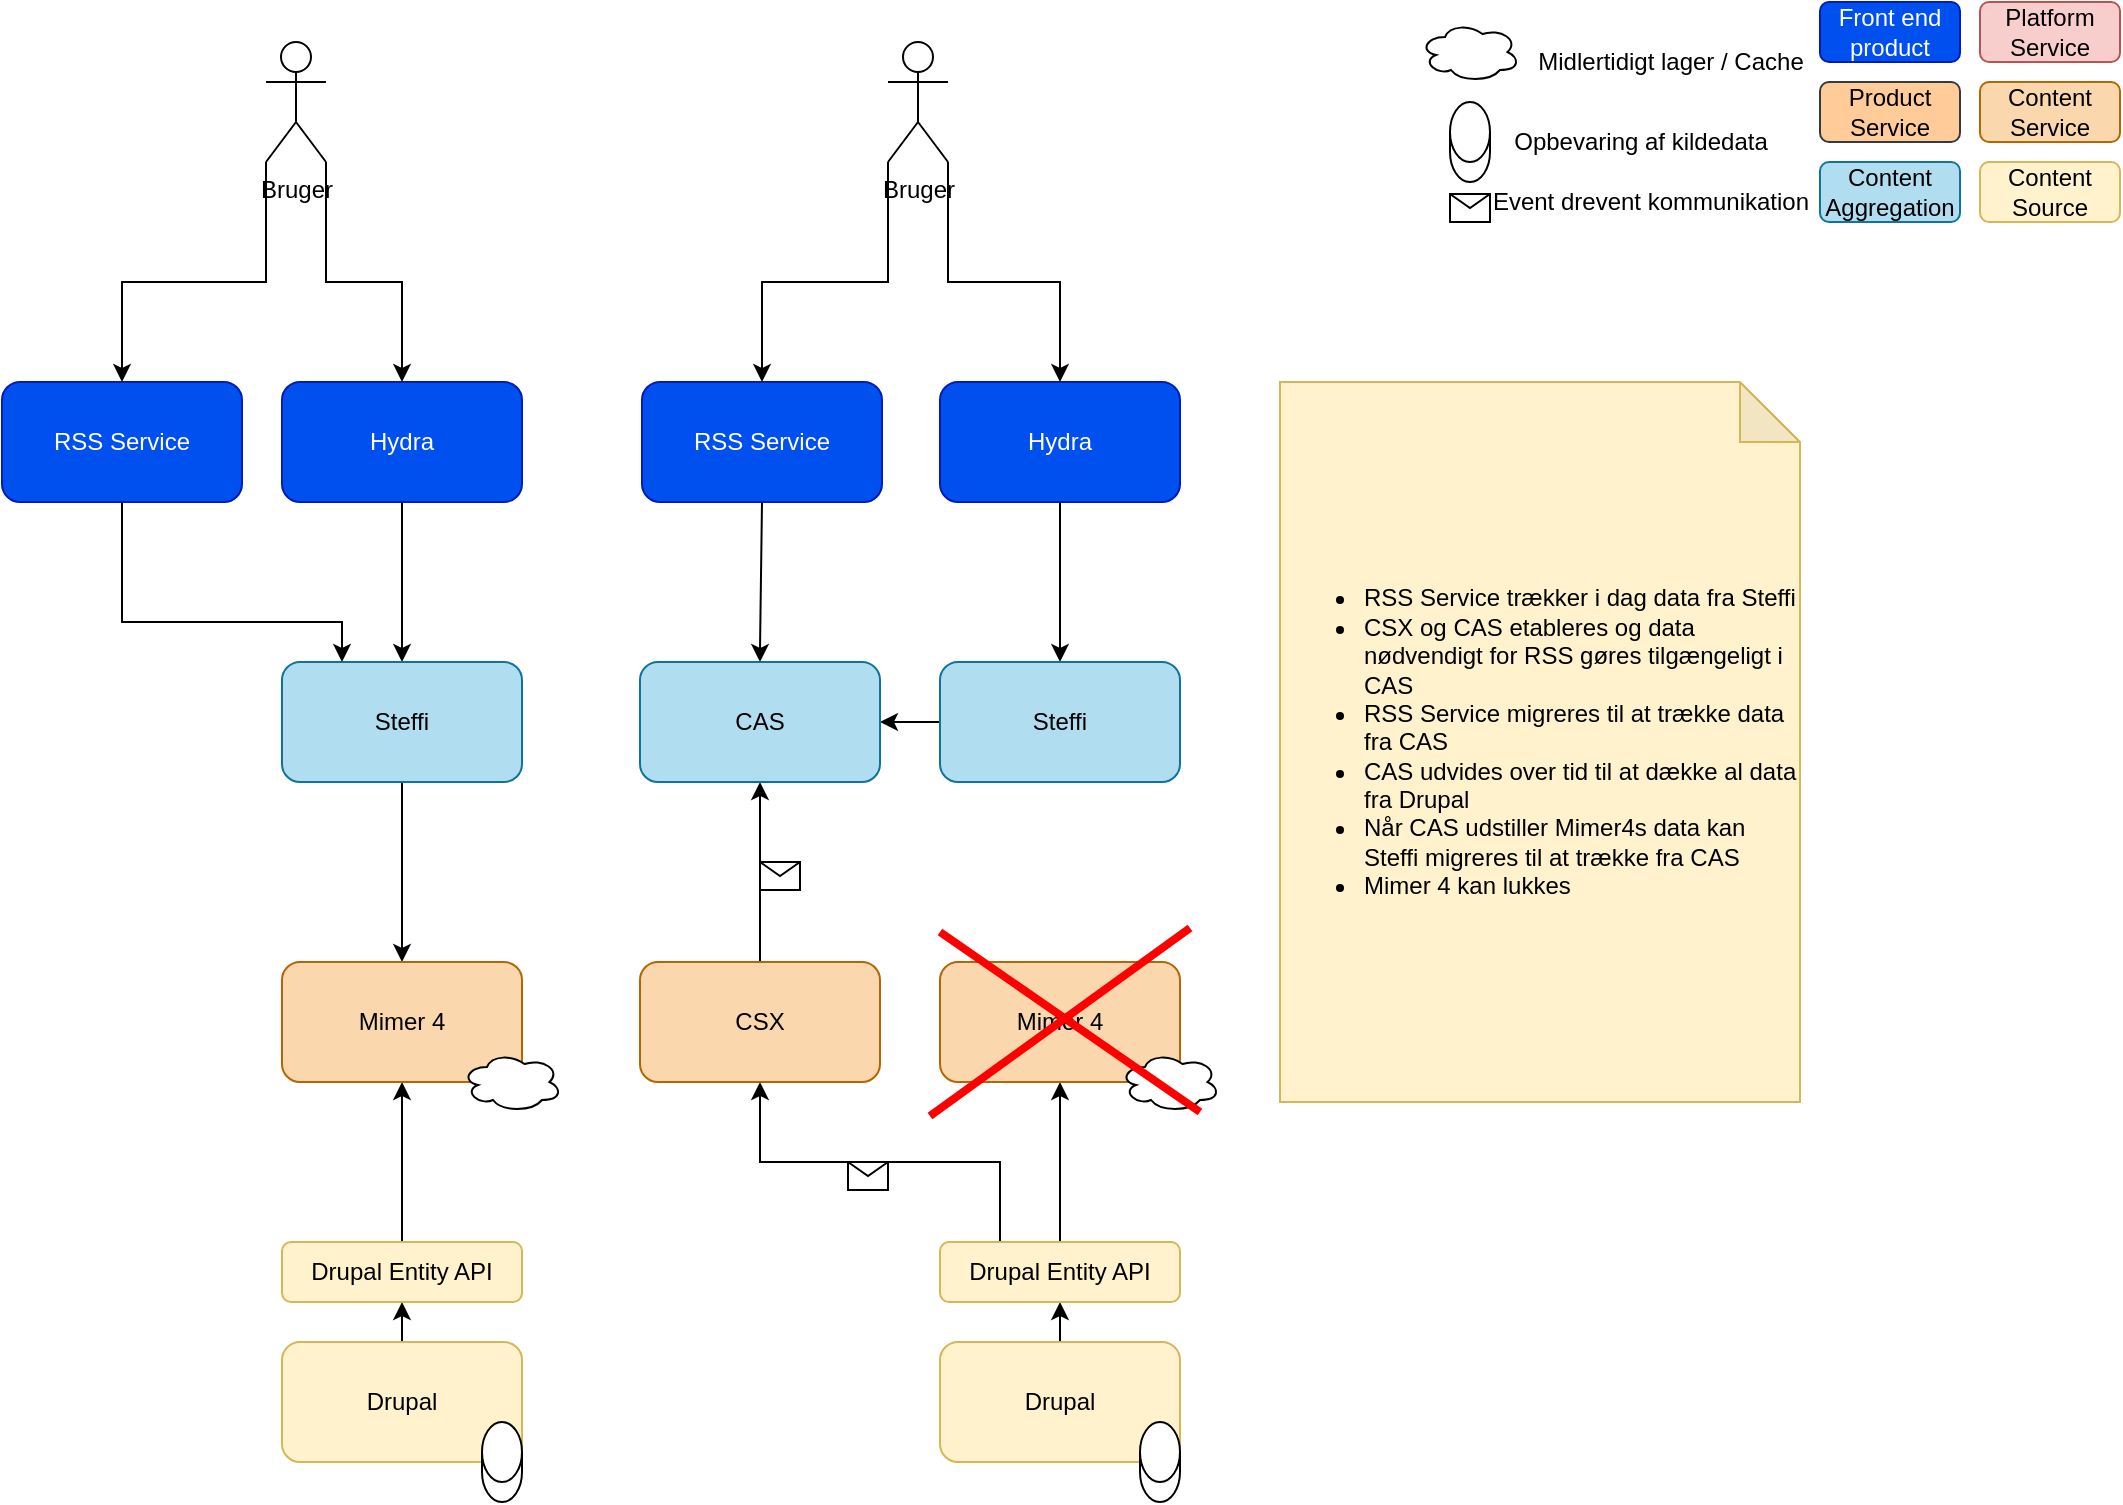<mxfile version="15.9.6" type="github">
  <diagram id="jmcXrmn8KbR-PX1Stm4x" name="Page-1">
    <mxGraphModel dx="1422" dy="794" grid="1" gridSize="10" guides="1" tooltips="1" connect="1" arrows="1" fold="1" page="1" pageScale="1" pageWidth="1169" pageHeight="827" math="0" shadow="0">
      <root>
        <mxCell id="0" />
        <mxCell id="1" parent="0" />
        <mxCell id="4BAr5wa8gltEw5_P-PHC-2" style="edgeStyle=orthogonalEdgeStyle;rounded=0;orthogonalLoop=1;jettySize=auto;html=1;exitX=0.5;exitY=0;exitDx=0;exitDy=0;entryX=0.5;entryY=1;entryDx=0;entryDy=0;" edge="1" parent="1" source="4BAr5wa8gltEw5_P-PHC-4" target="4BAr5wa8gltEw5_P-PHC-7">
          <mxGeometry relative="1" as="geometry" />
        </mxCell>
        <mxCell id="4BAr5wa8gltEw5_P-PHC-4" value="Drupal" style="rounded=1;whiteSpace=wrap;html=1;fillColor=#fff2cc;strokeColor=#d6b656;fontColor=default;" vertex="1" parent="1">
          <mxGeometry x="181" y="680" width="120" height="60" as="geometry" />
        </mxCell>
        <mxCell id="4BAr5wa8gltEw5_P-PHC-5" style="edgeStyle=orthogonalEdgeStyle;rounded=0;orthogonalLoop=1;jettySize=auto;html=1;exitX=0.5;exitY=0;exitDx=0;exitDy=0;entryX=0.5;entryY=1;entryDx=0;entryDy=0;" edge="1" parent="1" source="4BAr5wa8gltEw5_P-PHC-7" target="4BAr5wa8gltEw5_P-PHC-9">
          <mxGeometry relative="1" as="geometry" />
        </mxCell>
        <mxCell id="4BAr5wa8gltEw5_P-PHC-7" value="Drupal Entity API" style="rounded=1;whiteSpace=wrap;html=1;fillColor=#fff2cc;strokeColor=#d6b656;" vertex="1" parent="1">
          <mxGeometry x="181" y="630" width="120" height="30" as="geometry" />
        </mxCell>
        <mxCell id="4BAr5wa8gltEw5_P-PHC-8" style="edgeStyle=orthogonalEdgeStyle;rounded=0;orthogonalLoop=1;jettySize=auto;html=1;exitX=0.5;exitY=1;exitDx=0;exitDy=0;entryX=0.5;entryY=0;entryDx=0;entryDy=0;" edge="1" parent="1" source="4BAr5wa8gltEw5_P-PHC-11" target="4BAr5wa8gltEw5_P-PHC-9">
          <mxGeometry relative="1" as="geometry" />
        </mxCell>
        <mxCell id="4BAr5wa8gltEw5_P-PHC-9" value="Mimer 4" style="rounded=1;whiteSpace=wrap;html=1;fillColor=#fad7ac;strokeColor=#b46504;" vertex="1" parent="1">
          <mxGeometry x="181" y="490" width="120" height="60" as="geometry" />
        </mxCell>
        <mxCell id="4BAr5wa8gltEw5_P-PHC-10" style="edgeStyle=orthogonalEdgeStyle;rounded=0;orthogonalLoop=1;jettySize=auto;html=1;exitX=0.5;exitY=1;exitDx=0;exitDy=0;entryX=0.5;entryY=0;entryDx=0;entryDy=0;" edge="1" parent="1" source="4BAr5wa8gltEw5_P-PHC-13" target="4BAr5wa8gltEw5_P-PHC-11">
          <mxGeometry relative="1" as="geometry" />
        </mxCell>
        <mxCell id="4BAr5wa8gltEw5_P-PHC-11" value="Steffi" style="rounded=1;whiteSpace=wrap;html=1;fillColor=#b1ddf0;strokeColor=#10739e;fontColor=default;" vertex="1" parent="1">
          <mxGeometry x="181" y="340" width="120" height="60" as="geometry" />
        </mxCell>
        <mxCell id="4BAr5wa8gltEw5_P-PHC-13" value="Hydra" style="rounded=1;whiteSpace=wrap;html=1;fillColor=#0050ef;strokeColor=#001DBC;fontColor=#ffffff;" vertex="1" parent="1">
          <mxGeometry x="181" y="200" width="120" height="60" as="geometry" />
        </mxCell>
        <mxCell id="4BAr5wa8gltEw5_P-PHC-28" value="" style="shape=cylinder3;whiteSpace=wrap;html=1;boundedLbl=1;backgroundOutline=1;size=15;" vertex="1" parent="1">
          <mxGeometry x="281" y="720" width="20" height="40" as="geometry" />
        </mxCell>
        <mxCell id="4BAr5wa8gltEw5_P-PHC-40" value="" style="ellipse;shape=cloud;whiteSpace=wrap;html=1;" vertex="1" parent="1">
          <mxGeometry x="271" y="535" width="50" height="30" as="geometry" />
        </mxCell>
        <mxCell id="4BAr5wa8gltEw5_P-PHC-53" style="edgeStyle=orthogonalEdgeStyle;rounded=0;jumpStyle=arc;orthogonalLoop=1;jettySize=auto;html=1;entryX=0.5;entryY=0;entryDx=0;entryDy=0;exitX=1;exitY=1;exitDx=0;exitDy=0;exitPerimeter=0;" edge="1" parent="1" source="4BAr5wa8gltEw5_P-PHC-56" target="4BAr5wa8gltEw5_P-PHC-13">
          <mxGeometry relative="1" as="geometry">
            <mxPoint x="311" y="150" as="sourcePoint" />
            <Array as="points">
              <mxPoint x="203" y="150" />
              <mxPoint x="241" y="150" />
            </Array>
          </mxGeometry>
        </mxCell>
        <mxCell id="4BAr5wa8gltEw5_P-PHC-55" style="edgeStyle=orthogonalEdgeStyle;rounded=0;orthogonalLoop=1;jettySize=auto;html=1;exitX=0;exitY=1;exitDx=0;exitDy=0;exitPerimeter=0;entryX=0.5;entryY=0;entryDx=0;entryDy=0;" edge="1" parent="1" source="4BAr5wa8gltEw5_P-PHC-56" target="4BAr5wa8gltEw5_P-PHC-58">
          <mxGeometry relative="1" as="geometry">
            <Array as="points">
              <mxPoint x="173" y="150" />
              <mxPoint x="101" y="150" />
            </Array>
          </mxGeometry>
        </mxCell>
        <mxCell id="4BAr5wa8gltEw5_P-PHC-56" value="Bruger" style="shape=umlActor;verticalLabelPosition=bottom;verticalAlign=top;html=1;outlineConnect=0;" vertex="1" parent="1">
          <mxGeometry x="173" y="30" width="30" height="60" as="geometry" />
        </mxCell>
        <mxCell id="4BAr5wa8gltEw5_P-PHC-57" style="edgeStyle=orthogonalEdgeStyle;rounded=0;orthogonalLoop=1;jettySize=auto;html=1;exitX=0.5;exitY=1;exitDx=0;exitDy=0;entryX=0.25;entryY=0;entryDx=0;entryDy=0;jumpStyle=arc;" edge="1" parent="1" source="4BAr5wa8gltEw5_P-PHC-58" target="4BAr5wa8gltEw5_P-PHC-11">
          <mxGeometry relative="1" as="geometry">
            <Array as="points">
              <mxPoint x="101" y="320" />
              <mxPoint x="211" y="320" />
            </Array>
          </mxGeometry>
        </mxCell>
        <mxCell id="4BAr5wa8gltEw5_P-PHC-58" value="RSS Service" style="rounded=1;whiteSpace=wrap;html=1;fillColor=#0050ef;strokeColor=#001DBC;fontColor=#ffffff;" vertex="1" parent="1">
          <mxGeometry x="41" y="200" width="120" height="60" as="geometry" />
        </mxCell>
        <mxCell id="4BAr5wa8gltEw5_P-PHC-71" value="" style="ellipse;shape=cloud;whiteSpace=wrap;html=1;fillColor=default;strokeColor=default;fontColor=default;" vertex="1" parent="1">
          <mxGeometry x="750" y="20" width="50" height="30" as="geometry" />
        </mxCell>
        <mxCell id="4BAr5wa8gltEw5_P-PHC-72" value="" style="shape=cylinder3;whiteSpace=wrap;html=1;boundedLbl=1;backgroundOutline=1;size=15;fillColor=default;strokeColor=default;fontColor=default;" vertex="1" parent="1">
          <mxGeometry x="765" y="60" width="20" height="40" as="geometry" />
        </mxCell>
        <mxCell id="4BAr5wa8gltEw5_P-PHC-73" value="Opbevaring af kildedata" style="text;html=1;align=center;verticalAlign=middle;resizable=0;points=[];autosize=1;strokeColor=none;fillColor=none;fontColor=default;" vertex="1" parent="1">
          <mxGeometry x="790" y="70" width="140" height="20" as="geometry" />
        </mxCell>
        <mxCell id="4BAr5wa8gltEw5_P-PHC-74" value="Midlertidigt lager / Cache" style="text;html=1;align=center;verticalAlign=middle;resizable=0;points=[];autosize=1;strokeColor=none;fillColor=none;fontColor=default;" vertex="1" parent="1">
          <mxGeometry x="800" y="30" width="150" height="20" as="geometry" />
        </mxCell>
        <mxCell id="4BAr5wa8gltEw5_P-PHC-75" value="Front end product" style="rounded=1;whiteSpace=wrap;html=1;fillColor=#0050ef;strokeColor=#001DBC;fontColor=#ffffff;" vertex="1" parent="1">
          <mxGeometry x="950" y="10" width="70" height="30" as="geometry" />
        </mxCell>
        <mxCell id="4BAr5wa8gltEw5_P-PHC-76" value="Product Service" style="rounded=1;whiteSpace=wrap;html=1;fillColor=#ffcc99;strokeColor=#36393d;fontColor=default;" vertex="1" parent="1">
          <mxGeometry x="950" y="50" width="70" height="30" as="geometry" />
        </mxCell>
        <mxCell id="4BAr5wa8gltEw5_P-PHC-77" value="Content Aggregation" style="rounded=1;whiteSpace=wrap;html=1;fillColor=#b1ddf0;strokeColor=#10739e;fontColor=default;" vertex="1" parent="1">
          <mxGeometry x="950" y="90" width="70" height="30" as="geometry" />
        </mxCell>
        <mxCell id="4BAr5wa8gltEw5_P-PHC-78" value="Platform Service" style="rounded=1;whiteSpace=wrap;html=1;fillColor=#f8cecc;strokeColor=#b85450;fontColor=default;" vertex="1" parent="1">
          <mxGeometry x="1030" y="10" width="70" height="30" as="geometry" />
        </mxCell>
        <mxCell id="4BAr5wa8gltEw5_P-PHC-79" value="Content Service" style="rounded=1;whiteSpace=wrap;html=1;fillColor=#fad7ac;strokeColor=#b46504;fontColor=default;" vertex="1" parent="1">
          <mxGeometry x="1030" y="50" width="70" height="30" as="geometry" />
        </mxCell>
        <mxCell id="4BAr5wa8gltEw5_P-PHC-80" value="Content Source" style="rounded=1;whiteSpace=wrap;html=1;fillColor=#fff2cc;strokeColor=#d6b656;fontColor=default;" vertex="1" parent="1">
          <mxGeometry x="1030" y="90" width="70" height="30" as="geometry" />
        </mxCell>
        <mxCell id="4BAr5wa8gltEw5_P-PHC-81" value="" style="shape=message;html=1;outlineConnect=0;fillColor=default;strokeColor=default;fontColor=default;" vertex="1" parent="1">
          <mxGeometry x="765" y="106" width="20" height="14" as="geometry" />
        </mxCell>
        <mxCell id="4BAr5wa8gltEw5_P-PHC-82" value="Event drevent kommunikation" style="text;html=1;align=center;verticalAlign=middle;resizable=0;points=[];autosize=1;strokeColor=none;fillColor=none;fontColor=default;" vertex="1" parent="1">
          <mxGeometry x="780" y="100" width="170" height="20" as="geometry" />
        </mxCell>
        <mxCell id="4BAr5wa8gltEw5_P-PHC-83" style="edgeStyle=orthogonalEdgeStyle;rounded=0;orthogonalLoop=1;jettySize=auto;html=1;exitX=0.5;exitY=0;exitDx=0;exitDy=0;entryX=0.5;entryY=1;entryDx=0;entryDy=0;" edge="1" parent="1" source="4BAr5wa8gltEw5_P-PHC-84" target="4BAr5wa8gltEw5_P-PHC-86">
          <mxGeometry relative="1" as="geometry" />
        </mxCell>
        <mxCell id="4BAr5wa8gltEw5_P-PHC-84" value="Drupal" style="rounded=1;whiteSpace=wrap;html=1;fillColor=#fff2cc;strokeColor=#d6b656;fontColor=default;" vertex="1" parent="1">
          <mxGeometry x="510" y="680" width="120" height="60" as="geometry" />
        </mxCell>
        <mxCell id="4BAr5wa8gltEw5_P-PHC-85" style="edgeStyle=orthogonalEdgeStyle;rounded=0;orthogonalLoop=1;jettySize=auto;html=1;exitX=0.5;exitY=0;exitDx=0;exitDy=0;entryX=0.5;entryY=1;entryDx=0;entryDy=0;" edge="1" parent="1" source="4BAr5wa8gltEw5_P-PHC-86" target="4BAr5wa8gltEw5_P-PHC-88">
          <mxGeometry relative="1" as="geometry" />
        </mxCell>
        <mxCell id="4BAr5wa8gltEw5_P-PHC-100" style="edgeStyle=orthogonalEdgeStyle;rounded=0;orthogonalLoop=1;jettySize=auto;html=1;exitX=0.25;exitY=0;exitDx=0;exitDy=0;entryX=0.5;entryY=1;entryDx=0;entryDy=0;" edge="1" parent="1" source="4BAr5wa8gltEw5_P-PHC-86" target="4BAr5wa8gltEw5_P-PHC-99">
          <mxGeometry relative="1" as="geometry" />
        </mxCell>
        <mxCell id="4BAr5wa8gltEw5_P-PHC-86" value="Drupal Entity API" style="rounded=1;whiteSpace=wrap;html=1;fillColor=#fff2cc;strokeColor=#d6b656;" vertex="1" parent="1">
          <mxGeometry x="510" y="630" width="120" height="30" as="geometry" />
        </mxCell>
        <mxCell id="4BAr5wa8gltEw5_P-PHC-88" value="Mimer 4" style="rounded=1;whiteSpace=wrap;html=1;fillColor=#fad7ac;strokeColor=#b46504;" vertex="1" parent="1">
          <mxGeometry x="510" y="490" width="120" height="60" as="geometry" />
        </mxCell>
        <mxCell id="4BAr5wa8gltEw5_P-PHC-89" style="edgeStyle=orthogonalEdgeStyle;rounded=0;orthogonalLoop=1;jettySize=auto;html=1;exitX=0.5;exitY=1;exitDx=0;exitDy=0;entryX=0.5;entryY=0;entryDx=0;entryDy=0;" edge="1" parent="1" source="4BAr5wa8gltEw5_P-PHC-91" target="4BAr5wa8gltEw5_P-PHC-90">
          <mxGeometry relative="1" as="geometry" />
        </mxCell>
        <mxCell id="4BAr5wa8gltEw5_P-PHC-103" style="edgeStyle=orthogonalEdgeStyle;rounded=0;orthogonalLoop=1;jettySize=auto;html=1;exitX=0;exitY=0.5;exitDx=0;exitDy=0;entryX=1;entryY=0.5;entryDx=0;entryDy=0;" edge="1" parent="1" source="4BAr5wa8gltEw5_P-PHC-90" target="4BAr5wa8gltEw5_P-PHC-101">
          <mxGeometry relative="1" as="geometry" />
        </mxCell>
        <mxCell id="4BAr5wa8gltEw5_P-PHC-90" value="Steffi" style="rounded=1;whiteSpace=wrap;html=1;fillColor=#b1ddf0;strokeColor=#10739e;fontColor=default;" vertex="1" parent="1">
          <mxGeometry x="510" y="340" width="120" height="60" as="geometry" />
        </mxCell>
        <mxCell id="4BAr5wa8gltEw5_P-PHC-91" value="Hydra" style="rounded=1;whiteSpace=wrap;html=1;fillColor=#0050ef;strokeColor=#001DBC;fontColor=#ffffff;" vertex="1" parent="1">
          <mxGeometry x="510" y="200" width="120" height="60" as="geometry" />
        </mxCell>
        <mxCell id="4BAr5wa8gltEw5_P-PHC-92" value="" style="shape=cylinder3;whiteSpace=wrap;html=1;boundedLbl=1;backgroundOutline=1;size=15;" vertex="1" parent="1">
          <mxGeometry x="610" y="720" width="20" height="40" as="geometry" />
        </mxCell>
        <mxCell id="4BAr5wa8gltEw5_P-PHC-93" value="" style="ellipse;shape=cloud;whiteSpace=wrap;html=1;" vertex="1" parent="1">
          <mxGeometry x="600" y="535" width="50" height="30" as="geometry" />
        </mxCell>
        <mxCell id="4BAr5wa8gltEw5_P-PHC-94" style="edgeStyle=orthogonalEdgeStyle;rounded=0;jumpStyle=arc;orthogonalLoop=1;jettySize=auto;html=1;entryX=0.5;entryY=0;entryDx=0;entryDy=0;exitX=1;exitY=1;exitDx=0;exitDy=0;exitPerimeter=0;" edge="1" parent="1" source="4BAr5wa8gltEw5_P-PHC-96" target="4BAr5wa8gltEw5_P-PHC-91">
          <mxGeometry relative="1" as="geometry">
            <mxPoint x="640" y="150" as="sourcePoint" />
            <Array as="points">
              <mxPoint x="514" y="150" />
              <mxPoint x="570" y="150" />
            </Array>
          </mxGeometry>
        </mxCell>
        <mxCell id="4BAr5wa8gltEw5_P-PHC-95" style="edgeStyle=orthogonalEdgeStyle;rounded=0;orthogonalLoop=1;jettySize=auto;html=1;exitX=0;exitY=1;exitDx=0;exitDy=0;exitPerimeter=0;entryX=0.5;entryY=0;entryDx=0;entryDy=0;" edge="1" parent="1" source="4BAr5wa8gltEw5_P-PHC-96" target="4BAr5wa8gltEw5_P-PHC-98">
          <mxGeometry relative="1" as="geometry">
            <Array as="points">
              <mxPoint x="484" y="150" />
              <mxPoint x="421" y="150" />
            </Array>
          </mxGeometry>
        </mxCell>
        <mxCell id="4BAr5wa8gltEw5_P-PHC-96" value="Bruger" style="shape=umlActor;verticalLabelPosition=bottom;verticalAlign=top;html=1;outlineConnect=0;" vertex="1" parent="1">
          <mxGeometry x="484" y="30" width="30" height="60" as="geometry" />
        </mxCell>
        <mxCell id="4BAr5wa8gltEw5_P-PHC-97" style="edgeStyle=orthogonalEdgeStyle;rounded=0;orthogonalLoop=1;jettySize=auto;html=1;exitX=0.5;exitY=1;exitDx=0;exitDy=0;entryX=0.5;entryY=0;entryDx=0;entryDy=0;jumpStyle=arc;" edge="1" parent="1" source="4BAr5wa8gltEw5_P-PHC-98" target="4BAr5wa8gltEw5_P-PHC-101">
          <mxGeometry relative="1" as="geometry">
            <Array as="points">
              <mxPoint x="420" y="260" />
            </Array>
          </mxGeometry>
        </mxCell>
        <mxCell id="4BAr5wa8gltEw5_P-PHC-98" value="RSS Service" style="rounded=1;whiteSpace=wrap;html=1;fillColor=#0050ef;strokeColor=#001DBC;fontColor=#ffffff;" vertex="1" parent="1">
          <mxGeometry x="361" y="200" width="120" height="60" as="geometry" />
        </mxCell>
        <mxCell id="4BAr5wa8gltEw5_P-PHC-102" style="edgeStyle=orthogonalEdgeStyle;rounded=0;orthogonalLoop=1;jettySize=auto;html=1;exitX=0.5;exitY=0;exitDx=0;exitDy=0;entryX=0.5;entryY=1;entryDx=0;entryDy=0;" edge="1" parent="1" source="4BAr5wa8gltEw5_P-PHC-99" target="4BAr5wa8gltEw5_P-PHC-101">
          <mxGeometry relative="1" as="geometry" />
        </mxCell>
        <mxCell id="4BAr5wa8gltEw5_P-PHC-99" value="CSX" style="rounded=1;whiteSpace=wrap;html=1;fillColor=#fad7ac;strokeColor=#b46504;" vertex="1" parent="1">
          <mxGeometry x="360" y="490" width="120" height="60" as="geometry" />
        </mxCell>
        <mxCell id="4BAr5wa8gltEw5_P-PHC-101" value="CAS" style="rounded=1;whiteSpace=wrap;html=1;fillColor=#b1ddf0;strokeColor=#10739e;fontColor=default;" vertex="1" parent="1">
          <mxGeometry x="360" y="340" width="120" height="60" as="geometry" />
        </mxCell>
        <mxCell id="4BAr5wa8gltEw5_P-PHC-104" value="" style="shape=message;html=1;outlineConnect=0;fillColor=default;strokeColor=default;fontColor=default;" vertex="1" parent="1">
          <mxGeometry x="420" y="440" width="20" height="14" as="geometry" />
        </mxCell>
        <mxCell id="4BAr5wa8gltEw5_P-PHC-105" value="" style="endArrow=none;html=1;rounded=0;strokeColor=#FF0000;strokeWidth=4;" edge="1" parent="1">
          <mxGeometry width="50" height="50" relative="1" as="geometry">
            <mxPoint x="505" y="567" as="sourcePoint" />
            <mxPoint x="635" y="473" as="targetPoint" />
          </mxGeometry>
        </mxCell>
        <mxCell id="4BAr5wa8gltEw5_P-PHC-106" value="" style="endArrow=none;html=1;rounded=0;strokeColor=#FF0000;strokeWidth=4;" edge="1" parent="1">
          <mxGeometry width="50" height="50" relative="1" as="geometry">
            <mxPoint x="510" y="475" as="sourcePoint" />
            <mxPoint x="640" y="565" as="targetPoint" />
          </mxGeometry>
        </mxCell>
        <mxCell id="4BAr5wa8gltEw5_P-PHC-107" value="&lt;ul&gt;&lt;li&gt;RSS Service trækker i dag data fra Steffi&lt;/li&gt;&lt;li&gt;CSX og CAS etableres og data nødvendigt for RSS gøres tilgængeligt i CAS&lt;/li&gt;&lt;li&gt;RSS Service migreres til at trække data fra CAS&lt;/li&gt;&lt;li&gt;CAS udvides over tid til at dække al data fra Drupal&lt;/li&gt;&lt;li&gt;Når CAS udstiller Mimer4s data kan Steffi migreres til at trække fra CAS&lt;/li&gt;&lt;li&gt;Mimer 4 kan lukkes&lt;/li&gt;&lt;/ul&gt;" style="shape=note;whiteSpace=wrap;html=1;backgroundOutline=1;darkOpacity=0.05;align=left;fillColor=#fff2cc;strokeColor=#d6b656;" vertex="1" parent="1">
          <mxGeometry x="680" y="200" width="260" height="360" as="geometry" />
        </mxCell>
        <mxCell id="4BAr5wa8gltEw5_P-PHC-108" value="" style="shape=message;html=1;outlineConnect=0;fillColor=default;strokeColor=default;fontColor=default;" vertex="1" parent="1">
          <mxGeometry x="464" y="590" width="20" height="14" as="geometry" />
        </mxCell>
      </root>
    </mxGraphModel>
  </diagram>
</mxfile>
